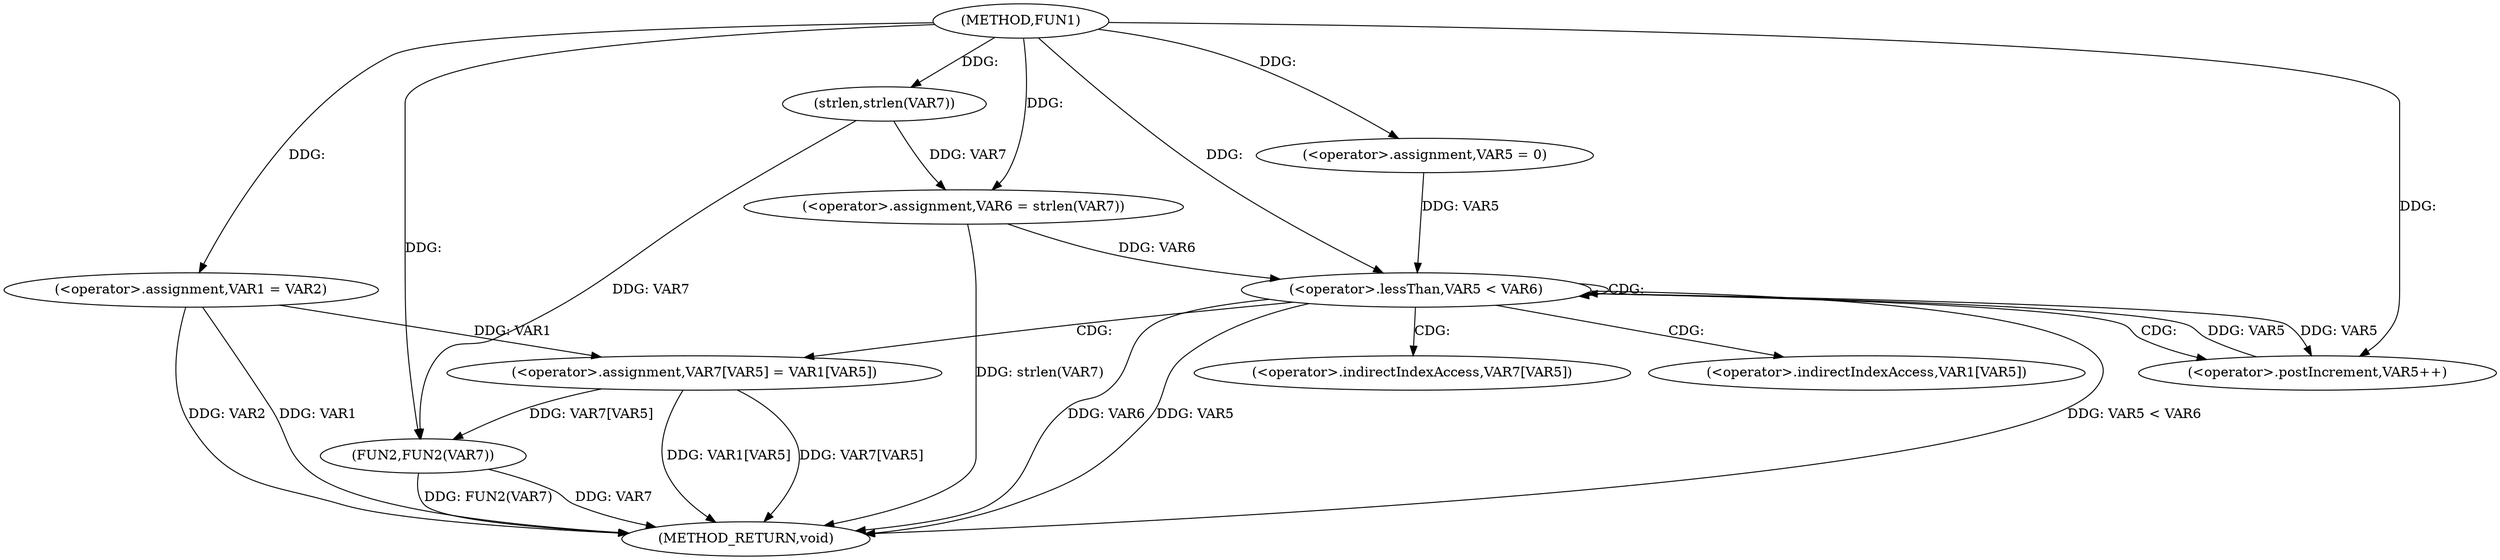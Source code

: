 digraph FUN1 {  
"1000100" [label = "(METHOD,FUN1)" ]
"1000137" [label = "(METHOD_RETURN,void)" ]
"1000107" [label = "(<operator>.assignment,VAR1 = VAR2)" ]
"1000114" [label = "(<operator>.assignment,VAR6 = strlen(VAR7))" ]
"1000116" [label = "(strlen,strlen(VAR7))" ]
"1000119" [label = "(<operator>.assignment,VAR5 = 0)" ]
"1000122" [label = "(<operator>.lessThan,VAR5 < VAR6)" ]
"1000125" [label = "(<operator>.postIncrement,VAR5++)" ]
"1000128" [label = "(<operator>.assignment,VAR7[VAR5] = VAR1[VAR5])" ]
"1000135" [label = "(FUN2,FUN2(VAR7))" ]
"1000129" [label = "(<operator>.indirectIndexAccess,VAR7[VAR5])" ]
"1000132" [label = "(<operator>.indirectIndexAccess,VAR1[VAR5])" ]
  "1000107" -> "1000137"  [ label = "DDG: VAR1"] 
  "1000128" -> "1000137"  [ label = "DDG: VAR7[VAR5]"] 
  "1000135" -> "1000137"  [ label = "DDG: FUN2(VAR7)"] 
  "1000114" -> "1000137"  [ label = "DDG: strlen(VAR7)"] 
  "1000107" -> "1000137"  [ label = "DDG: VAR2"] 
  "1000122" -> "1000137"  [ label = "DDG: VAR6"] 
  "1000122" -> "1000137"  [ label = "DDG: VAR5"] 
  "1000128" -> "1000137"  [ label = "DDG: VAR1[VAR5]"] 
  "1000135" -> "1000137"  [ label = "DDG: VAR7"] 
  "1000122" -> "1000137"  [ label = "DDG: VAR5 < VAR6"] 
  "1000100" -> "1000107"  [ label = "DDG: "] 
  "1000116" -> "1000114"  [ label = "DDG: VAR7"] 
  "1000100" -> "1000114"  [ label = "DDG: "] 
  "1000100" -> "1000116"  [ label = "DDG: "] 
  "1000100" -> "1000119"  [ label = "DDG: "] 
  "1000125" -> "1000122"  [ label = "DDG: VAR5"] 
  "1000119" -> "1000122"  [ label = "DDG: VAR5"] 
  "1000100" -> "1000122"  [ label = "DDG: "] 
  "1000114" -> "1000122"  [ label = "DDG: VAR6"] 
  "1000122" -> "1000125"  [ label = "DDG: VAR5"] 
  "1000100" -> "1000125"  [ label = "DDG: "] 
  "1000107" -> "1000128"  [ label = "DDG: VAR1"] 
  "1000116" -> "1000135"  [ label = "DDG: VAR7"] 
  "1000128" -> "1000135"  [ label = "DDG: VAR7[VAR5]"] 
  "1000100" -> "1000135"  [ label = "DDG: "] 
  "1000122" -> "1000132"  [ label = "CDG: "] 
  "1000122" -> "1000128"  [ label = "CDG: "] 
  "1000122" -> "1000129"  [ label = "CDG: "] 
  "1000122" -> "1000125"  [ label = "CDG: "] 
  "1000122" -> "1000122"  [ label = "CDG: "] 
}
